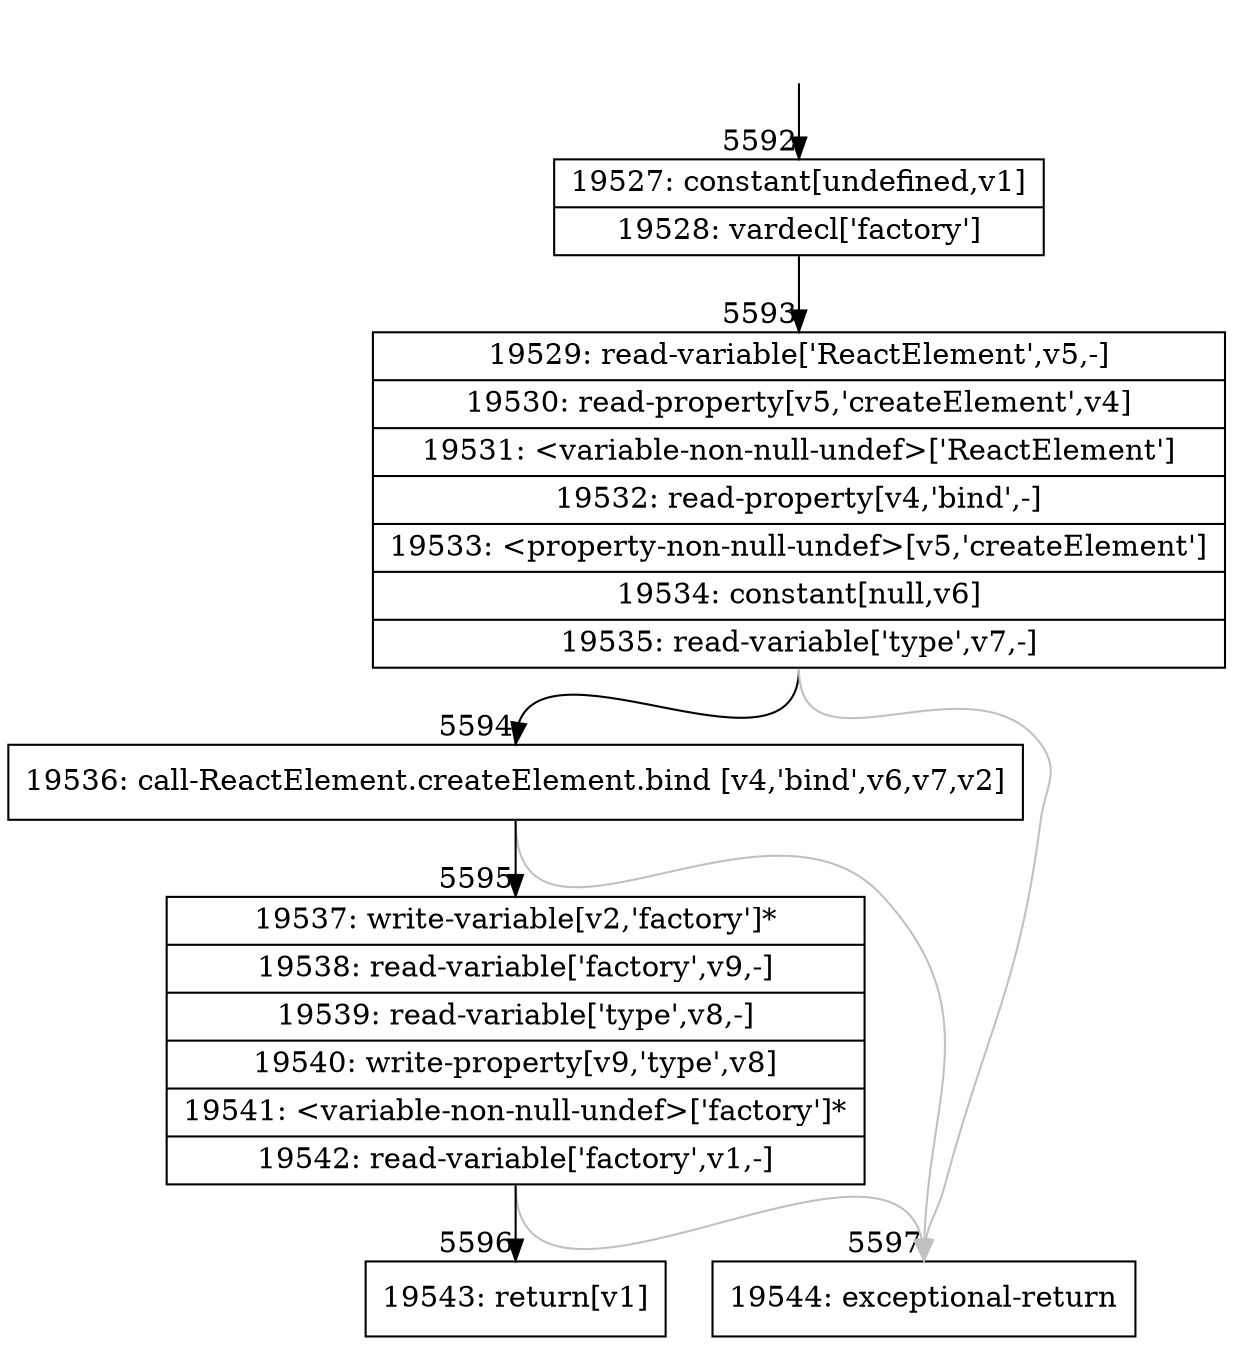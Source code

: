 digraph {
rankdir="TD"
BB_entry377[shape=none,label=""];
BB_entry377 -> BB5592 [tailport=s, headport=n, headlabel="    5592"]
BB5592 [shape=record label="{19527: constant[undefined,v1]|19528: vardecl['factory']}" ] 
BB5592 -> BB5593 [tailport=s, headport=n, headlabel="      5593"]
BB5593 [shape=record label="{19529: read-variable['ReactElement',v5,-]|19530: read-property[v5,'createElement',v4]|19531: \<variable-non-null-undef\>['ReactElement']|19532: read-property[v4,'bind',-]|19533: \<property-non-null-undef\>[v5,'createElement']|19534: constant[null,v6]|19535: read-variable['type',v7,-]}" ] 
BB5593 -> BB5594 [tailport=s, headport=n, headlabel="      5594"]
BB5593 -> BB5597 [tailport=s, headport=n, color=gray, headlabel="      5597"]
BB5594 [shape=record label="{19536: call-ReactElement.createElement.bind [v4,'bind',v6,v7,v2]}" ] 
BB5594 -> BB5595 [tailport=s, headport=n, headlabel="      5595"]
BB5594 -> BB5597 [tailport=s, headport=n, color=gray]
BB5595 [shape=record label="{19537: write-variable[v2,'factory']*|19538: read-variable['factory',v9,-]|19539: read-variable['type',v8,-]|19540: write-property[v9,'type',v8]|19541: \<variable-non-null-undef\>['factory']*|19542: read-variable['factory',v1,-]}" ] 
BB5595 -> BB5596 [tailport=s, headport=n, headlabel="      5596"]
BB5595 -> BB5597 [tailport=s, headport=n, color=gray]
BB5596 [shape=record label="{19543: return[v1]}" ] 
BB5597 [shape=record label="{19544: exceptional-return}" ] 
//#$~ 10010
}
